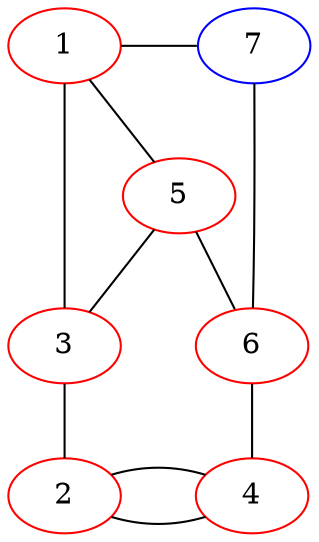 graph {
  1 -- 3 [weight=3];
  3 -- 2 [weight=2];
  2 -- 4 [minlen=2];
  2 -- 4;
  1 -- 5 -- 3;
  5 -- 6;
  6 -- 4;
  1 -- 7;
  6 -- 7;

  {
    rank="same";
    1;
    7;

  }


  {
    rank="max";
    2;
    4;

  }

  1 [color="red"];
  2 [color="red"];
  3 [color="red"];
  4 [color="red"];
  5 [color="red"];
  6 [color="red"];
  7 [color="blue"];

}

